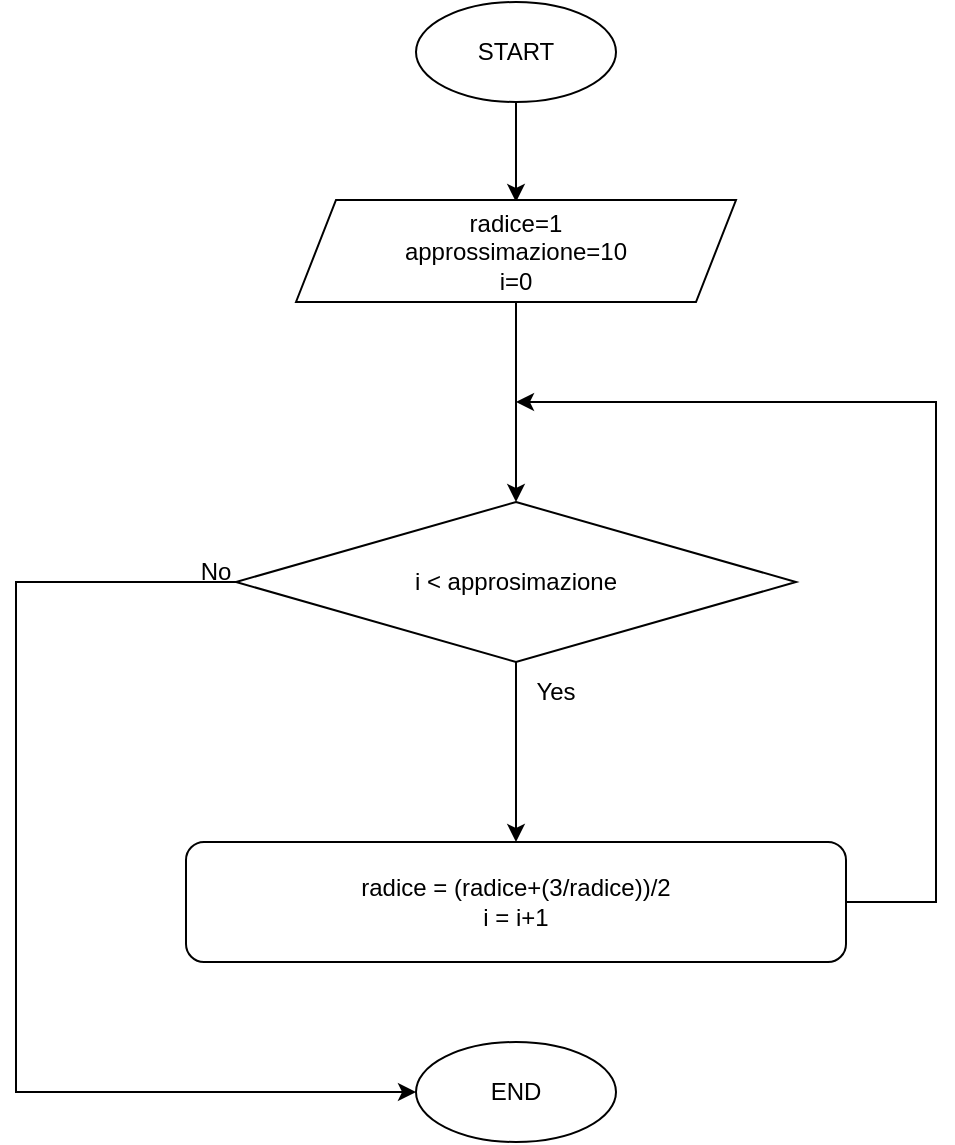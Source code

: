 <mxfile version="20.4.0" type="device"><diagram id="C5RBs43oDa-KdzZeNtuy" name="Page-1"><mxGraphModel dx="2889" dy="1924" grid="1" gridSize="10" guides="1" tooltips="1" connect="1" arrows="1" fold="1" page="1" pageScale="1" pageWidth="827" pageHeight="1169" math="0" shadow="0"><root><mxCell id="WIyWlLk6GJQsqaUBKTNV-0"/><mxCell id="WIyWlLk6GJQsqaUBKTNV-1" parent="WIyWlLk6GJQsqaUBKTNV-0"/><mxCell id="-9E23nB9NI5MWcDZELc0-143" style="edgeStyle=orthogonalEdgeStyle;rounded=0;orthogonalLoop=1;jettySize=auto;html=1;entryX=0.5;entryY=0;entryDx=0;entryDy=0;" edge="1" parent="WIyWlLk6GJQsqaUBKTNV-1" source="-9E23nB9NI5MWcDZELc0-144"><mxGeometry relative="1" as="geometry"><mxPoint x="110" y="50" as="targetPoint"/></mxGeometry></mxCell><mxCell id="-9E23nB9NI5MWcDZELc0-144" value="START" style="ellipse;whiteSpace=wrap;html=1;" vertex="1" parent="WIyWlLk6GJQsqaUBKTNV-1"><mxGeometry x="60" y="-50" width="100" height="50" as="geometry"/></mxCell><mxCell id="-9E23nB9NI5MWcDZELc0-161" value="END" style="ellipse;whiteSpace=wrap;html=1;" vertex="1" parent="WIyWlLk6GJQsqaUBKTNV-1"><mxGeometry x="60" y="470" width="100" height="50" as="geometry"/></mxCell><mxCell id="-9E23nB9NI5MWcDZELc0-202" style="edgeStyle=orthogonalEdgeStyle;rounded=0;orthogonalLoop=1;jettySize=auto;html=1;exitX=0.5;exitY=1;exitDx=0;exitDy=0;entryX=0.5;entryY=0;entryDx=0;entryDy=0;" edge="1" parent="WIyWlLk6GJQsqaUBKTNV-1" source="-9E23nB9NI5MWcDZELc0-168" target="-9E23nB9NI5MWcDZELc0-201"><mxGeometry relative="1" as="geometry"/></mxCell><mxCell id="-9E23nB9NI5MWcDZELc0-168" value="&lt;div&gt;radice=1&lt;/div&gt;&lt;div&gt;approssimazione=10&lt;/div&gt;&lt;div&gt;i=0&lt;br&gt;&lt;/div&gt;" style="shape=parallelogram;perimeter=parallelogramPerimeter;whiteSpace=wrap;html=1;fixedSize=1;" vertex="1" parent="WIyWlLk6GJQsqaUBKTNV-1"><mxGeometry y="49" width="220" height="51" as="geometry"/></mxCell><mxCell id="-9E23nB9NI5MWcDZELc0-204" style="edgeStyle=orthogonalEdgeStyle;rounded=0;orthogonalLoop=1;jettySize=auto;html=1;" edge="1" parent="WIyWlLk6GJQsqaUBKTNV-1" source="-9E23nB9NI5MWcDZELc0-176"><mxGeometry relative="1" as="geometry"><mxPoint x="110" y="150" as="targetPoint"/><Array as="points"><mxPoint x="320" y="400"/><mxPoint x="320" y="150"/></Array></mxGeometry></mxCell><mxCell id="-9E23nB9NI5MWcDZELc0-176" value="&lt;div&gt;radice = (radice+(3/radice))/2&lt;/div&gt;&lt;div&gt;i = i+1&lt;br&gt;&lt;/div&gt;" style="rounded=1;whiteSpace=wrap;html=1;" vertex="1" parent="WIyWlLk6GJQsqaUBKTNV-1"><mxGeometry x="-55" y="370" width="330" height="60" as="geometry"/></mxCell><mxCell id="-9E23nB9NI5MWcDZELc0-205" style="edgeStyle=orthogonalEdgeStyle;rounded=0;orthogonalLoop=1;jettySize=auto;html=1;exitX=0;exitY=0.5;exitDx=0;exitDy=0;entryX=0;entryY=0.5;entryDx=0;entryDy=0;" edge="1" parent="WIyWlLk6GJQsqaUBKTNV-1" source="-9E23nB9NI5MWcDZELc0-201" target="-9E23nB9NI5MWcDZELc0-161"><mxGeometry relative="1" as="geometry"><Array as="points"><mxPoint x="-140" y="240"/><mxPoint x="-140" y="495"/></Array></mxGeometry></mxCell><mxCell id="-9E23nB9NI5MWcDZELc0-208" style="edgeStyle=orthogonalEdgeStyle;rounded=0;orthogonalLoop=1;jettySize=auto;html=1;exitX=0.5;exitY=1;exitDx=0;exitDy=0;" edge="1" parent="WIyWlLk6GJQsqaUBKTNV-1" source="-9E23nB9NI5MWcDZELc0-201" target="-9E23nB9NI5MWcDZELc0-176"><mxGeometry relative="1" as="geometry"/></mxCell><mxCell id="-9E23nB9NI5MWcDZELc0-201" value="i &amp;lt; approsimazione" style="rhombus;whiteSpace=wrap;html=1;" vertex="1" parent="WIyWlLk6GJQsqaUBKTNV-1"><mxGeometry x="-30" y="200" width="280" height="80" as="geometry"/></mxCell><mxCell id="-9E23nB9NI5MWcDZELc0-206" value="Yes" style="text;html=1;strokeColor=none;fillColor=none;align=center;verticalAlign=middle;whiteSpace=wrap;rounded=0;" vertex="1" parent="WIyWlLk6GJQsqaUBKTNV-1"><mxGeometry x="100" y="280" width="60" height="30" as="geometry"/></mxCell><mxCell id="-9E23nB9NI5MWcDZELc0-207" value="No" style="text;html=1;strokeColor=none;fillColor=none;align=center;verticalAlign=middle;whiteSpace=wrap;rounded=0;" vertex="1" parent="WIyWlLk6GJQsqaUBKTNV-1"><mxGeometry x="-70" y="220" width="60" height="30" as="geometry"/></mxCell></root></mxGraphModel></diagram></mxfile>